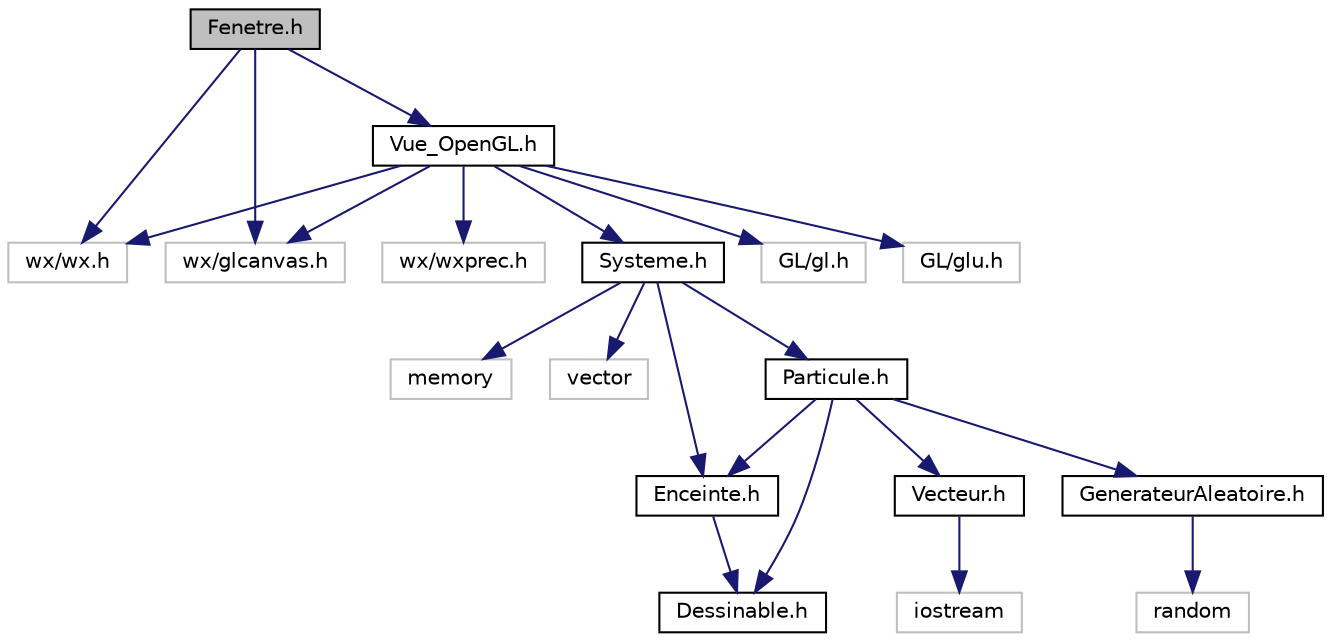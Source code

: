 digraph "Fenetre.h"
{
  edge [fontname="Helvetica",fontsize="10",labelfontname="Helvetica",labelfontsize="10"];
  node [fontname="Helvetica",fontsize="10",shape=record];
  Node1 [label="Fenetre.h",height=0.2,width=0.4,color="black", fillcolor="grey75", style="filled" fontcolor="black"];
  Node1 -> Node2 [color="midnightblue",fontsize="10",style="solid",fontname="Helvetica"];
  Node2 [label="wx/wx.h",height=0.2,width=0.4,color="grey75", fillcolor="white", style="filled"];
  Node1 -> Node3 [color="midnightblue",fontsize="10",style="solid",fontname="Helvetica"];
  Node3 [label="wx/glcanvas.h",height=0.2,width=0.4,color="grey75", fillcolor="white", style="filled"];
  Node1 -> Node4 [color="midnightblue",fontsize="10",style="solid",fontname="Helvetica"];
  Node4 [label="Vue_OpenGL.h",height=0.2,width=0.4,color="black", fillcolor="white", style="filled",URL="$_vue___open_g_l_8h_source.html"];
  Node4 -> Node5 [color="midnightblue",fontsize="10",style="solid",fontname="Helvetica"];
  Node5 [label="wx/wxprec.h",height=0.2,width=0.4,color="grey75", fillcolor="white", style="filled"];
  Node4 -> Node2 [color="midnightblue",fontsize="10",style="solid",fontname="Helvetica"];
  Node4 -> Node3 [color="midnightblue",fontsize="10",style="solid",fontname="Helvetica"];
  Node4 -> Node6 [color="midnightblue",fontsize="10",style="solid",fontname="Helvetica"];
  Node6 [label="Systeme.h",height=0.2,width=0.4,color="black", fillcolor="white", style="filled",URL="$_systeme_8h.html",tooltip="est le prototype de la classe contenant l&#39;enceinte et les particules "];
  Node6 -> Node7 [color="midnightblue",fontsize="10",style="solid",fontname="Helvetica"];
  Node7 [label="memory",height=0.2,width=0.4,color="grey75", fillcolor="white", style="filled"];
  Node6 -> Node8 [color="midnightblue",fontsize="10",style="solid",fontname="Helvetica"];
  Node8 [label="vector",height=0.2,width=0.4,color="grey75", fillcolor="white", style="filled"];
  Node6 -> Node9 [color="midnightblue",fontsize="10",style="solid",fontname="Helvetica"];
  Node9 [label="Particule.h",height=0.2,width=0.4,color="black", fillcolor="white", style="filled",URL="$_particule_8h.html",tooltip="est le prototype de la particule qui est une classe mère des différentes particules ..."];
  Node9 -> Node10 [color="midnightblue",fontsize="10",style="solid",fontname="Helvetica"];
  Node10 [label="Vecteur.h",height=0.2,width=0.4,color="black", fillcolor="white", style="filled",URL="$_vecteur_8h.html",tooltip="est le prototype de la classe qui nous pourmet de gérer la position et la vitesse de nos particules m..."];
  Node10 -> Node11 [color="midnightblue",fontsize="10",style="solid",fontname="Helvetica"];
  Node11 [label="iostream",height=0.2,width=0.4,color="grey75", fillcolor="white", style="filled"];
  Node9 -> Node12 [color="midnightblue",fontsize="10",style="solid",fontname="Helvetica"];
  Node12 [label="Dessinable.h",height=0.2,width=0.4,color="black", fillcolor="white", style="filled",URL="$_dessinable_8h.html",tooltip="est la super-classe avec une méthode dessine qui permet d&#39;avoir une spécialisation pour chaque type d..."];
  Node9 -> Node13 [color="midnightblue",fontsize="10",style="solid",fontname="Helvetica"];
  Node13 [label="Enceinte.h",height=0.2,width=0.4,color="black", fillcolor="white", style="filled",URL="$_enceinte_8h.html",tooltip="est la classe qui contient l&#39;objet enceinte qui est la boîte où seront nos particules ..."];
  Node13 -> Node12 [color="midnightblue",fontsize="10",style="solid",fontname="Helvetica"];
  Node9 -> Node14 [color="midnightblue",fontsize="10",style="solid",fontname="Helvetica"];
  Node14 [label="GenerateurAleatoire.h",height=0.2,width=0.4,color="black", fillcolor="white", style="filled",URL="$_generateur_aleatoire_8h.html",tooltip="est le prototype de la classe qui permet de gérer les nombres aléatoires "];
  Node14 -> Node15 [color="midnightblue",fontsize="10",style="solid",fontname="Helvetica"];
  Node15 [label="random",height=0.2,width=0.4,color="grey75", fillcolor="white", style="filled"];
  Node6 -> Node13 [color="midnightblue",fontsize="10",style="solid",fontname="Helvetica"];
  Node4 -> Node16 [color="midnightblue",fontsize="10",style="solid",fontname="Helvetica"];
  Node16 [label="GL/gl.h",height=0.2,width=0.4,color="grey75", fillcolor="white", style="filled"];
  Node4 -> Node17 [color="midnightblue",fontsize="10",style="solid",fontname="Helvetica"];
  Node17 [label="GL/glu.h",height=0.2,width=0.4,color="grey75", fillcolor="white", style="filled"];
}
